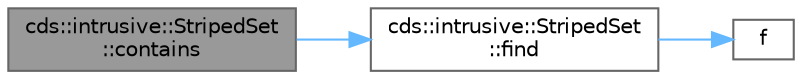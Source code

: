 digraph "cds::intrusive::StripedSet::contains"
{
 // LATEX_PDF_SIZE
  bgcolor="transparent";
  edge [fontname=Helvetica,fontsize=10,labelfontname=Helvetica,labelfontsize=10];
  node [fontname=Helvetica,fontsize=10,shape=box,height=0.2,width=0.4];
  rankdir="LR";
  Node1 [id="Node000001",label="cds::intrusive::StripedSet\l::contains",height=0.2,width=0.4,color="gray40", fillcolor="grey60", style="filled", fontcolor="black",tooltip="Checks whether the set contains key"];
  Node1 -> Node2 [id="edge3_Node000001_Node000002",color="steelblue1",style="solid",tooltip=" "];
  Node2 [id="Node000002",label="cds::intrusive::StripedSet\l::find",height=0.2,width=0.4,color="grey40", fillcolor="white", style="filled",URL="$classcds_1_1intrusive_1_1_striped_set.html#af54fb6ea73d499f07611f75973244685",tooltip="Find the key val"];
  Node2 -> Node3 [id="edge4_Node000002_Node000003",color="steelblue1",style="solid",tooltip=" "];
  Node3 [id="Node000003",label="f",height=0.2,width=0.4,color="grey40", fillcolor="white", style="filled",URL="$cxx11__tensor__map_8cpp.html#a7f507fea02198f6cb81c86640c7b1a4e",tooltip=" "];
}
